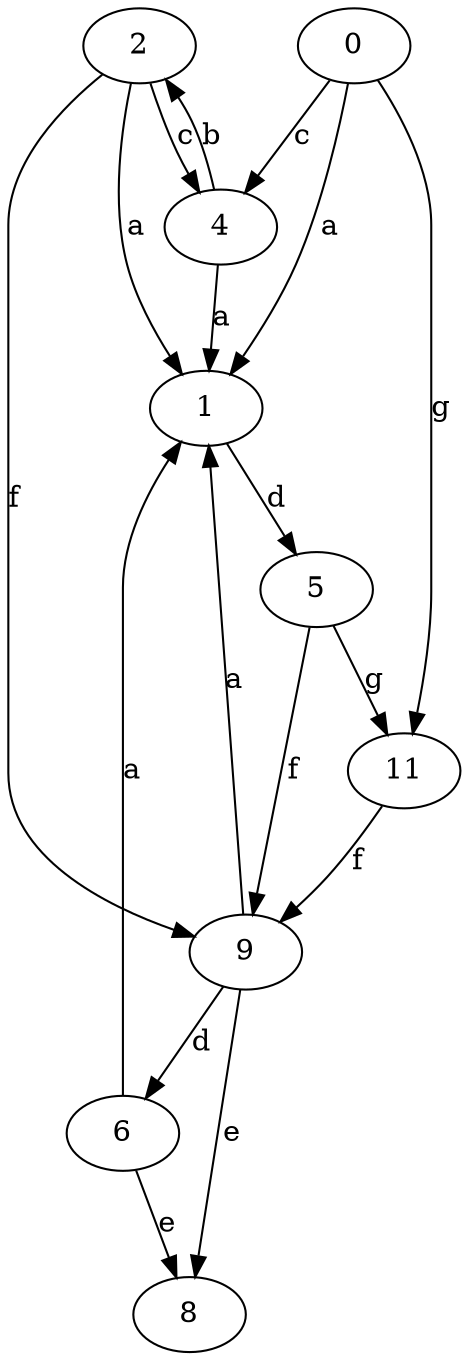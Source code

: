strict digraph  {
1;
2;
4;
5;
0;
6;
8;
9;
11;
1 -> 5  [label=d];
2 -> 1  [label=a];
2 -> 4  [label=c];
2 -> 9  [label=f];
4 -> 1  [label=a];
4 -> 2  [label=b];
5 -> 9  [label=f];
5 -> 11  [label=g];
0 -> 1  [label=a];
0 -> 4  [label=c];
0 -> 11  [label=g];
6 -> 1  [label=a];
6 -> 8  [label=e];
9 -> 1  [label=a];
9 -> 6  [label=d];
9 -> 8  [label=e];
11 -> 9  [label=f];
}
